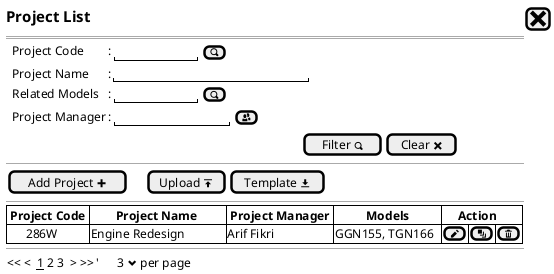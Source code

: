 @startsalt
{
  <size:15><b>Project List|[<size:25><&x>]|*
  ==
  {
    .|Project Code      |: {|"          "|[<&magnifying-glass>]|}*
    .|Project Name      |: |"                        "|*    
    .|Related Models    |: {|"          "| [<&magnifying-glass>]|}*
    .|Project Manager |: {|"              "|[<&people>]|}*
  }
  {|                                                                                              |[Filter <&magnifying-glass>]|[Clear <&x>]|}
  --
  {
    [Add Project <&plus>]|.|.|.|[Upload <&data-transfer-upload>]| [Template <&data-transfer-download>]|*
  }
  --
  {#
    | <b>Project Code |        <b>Project Name         | <b>Project Manager |          <b>Models          |<b>     Action      |*|*|*
    |       286W      | Engine Redesign                | Arif Fikri         | GGN155, TGN166              |[<&pencil>]|[<&layers>]|[<&trash>]|*
  }
  --
  {
  << <  __1__ 2 3  > >>  |'      3 <&chevron-bottom> per page |*
  }
}
@endsalt
